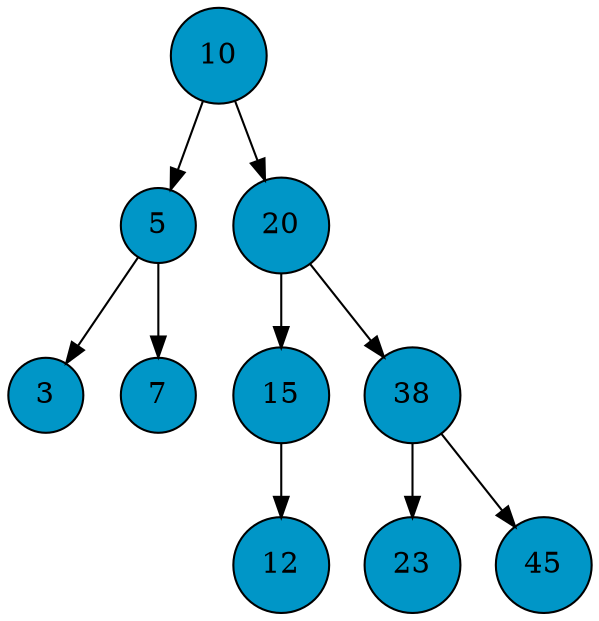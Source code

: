 digraph BinTree {
node [shape=circle, style=filled, color=black, fillcolor="#0096c7"];
edge [color=black];
10 -> 5;
10 -> 20;
5 -> 3;
5 -> 7;
20 -> 15;
20 -> 38;
15 -> 12;
38 -> 23;
38 -> 45;
}
